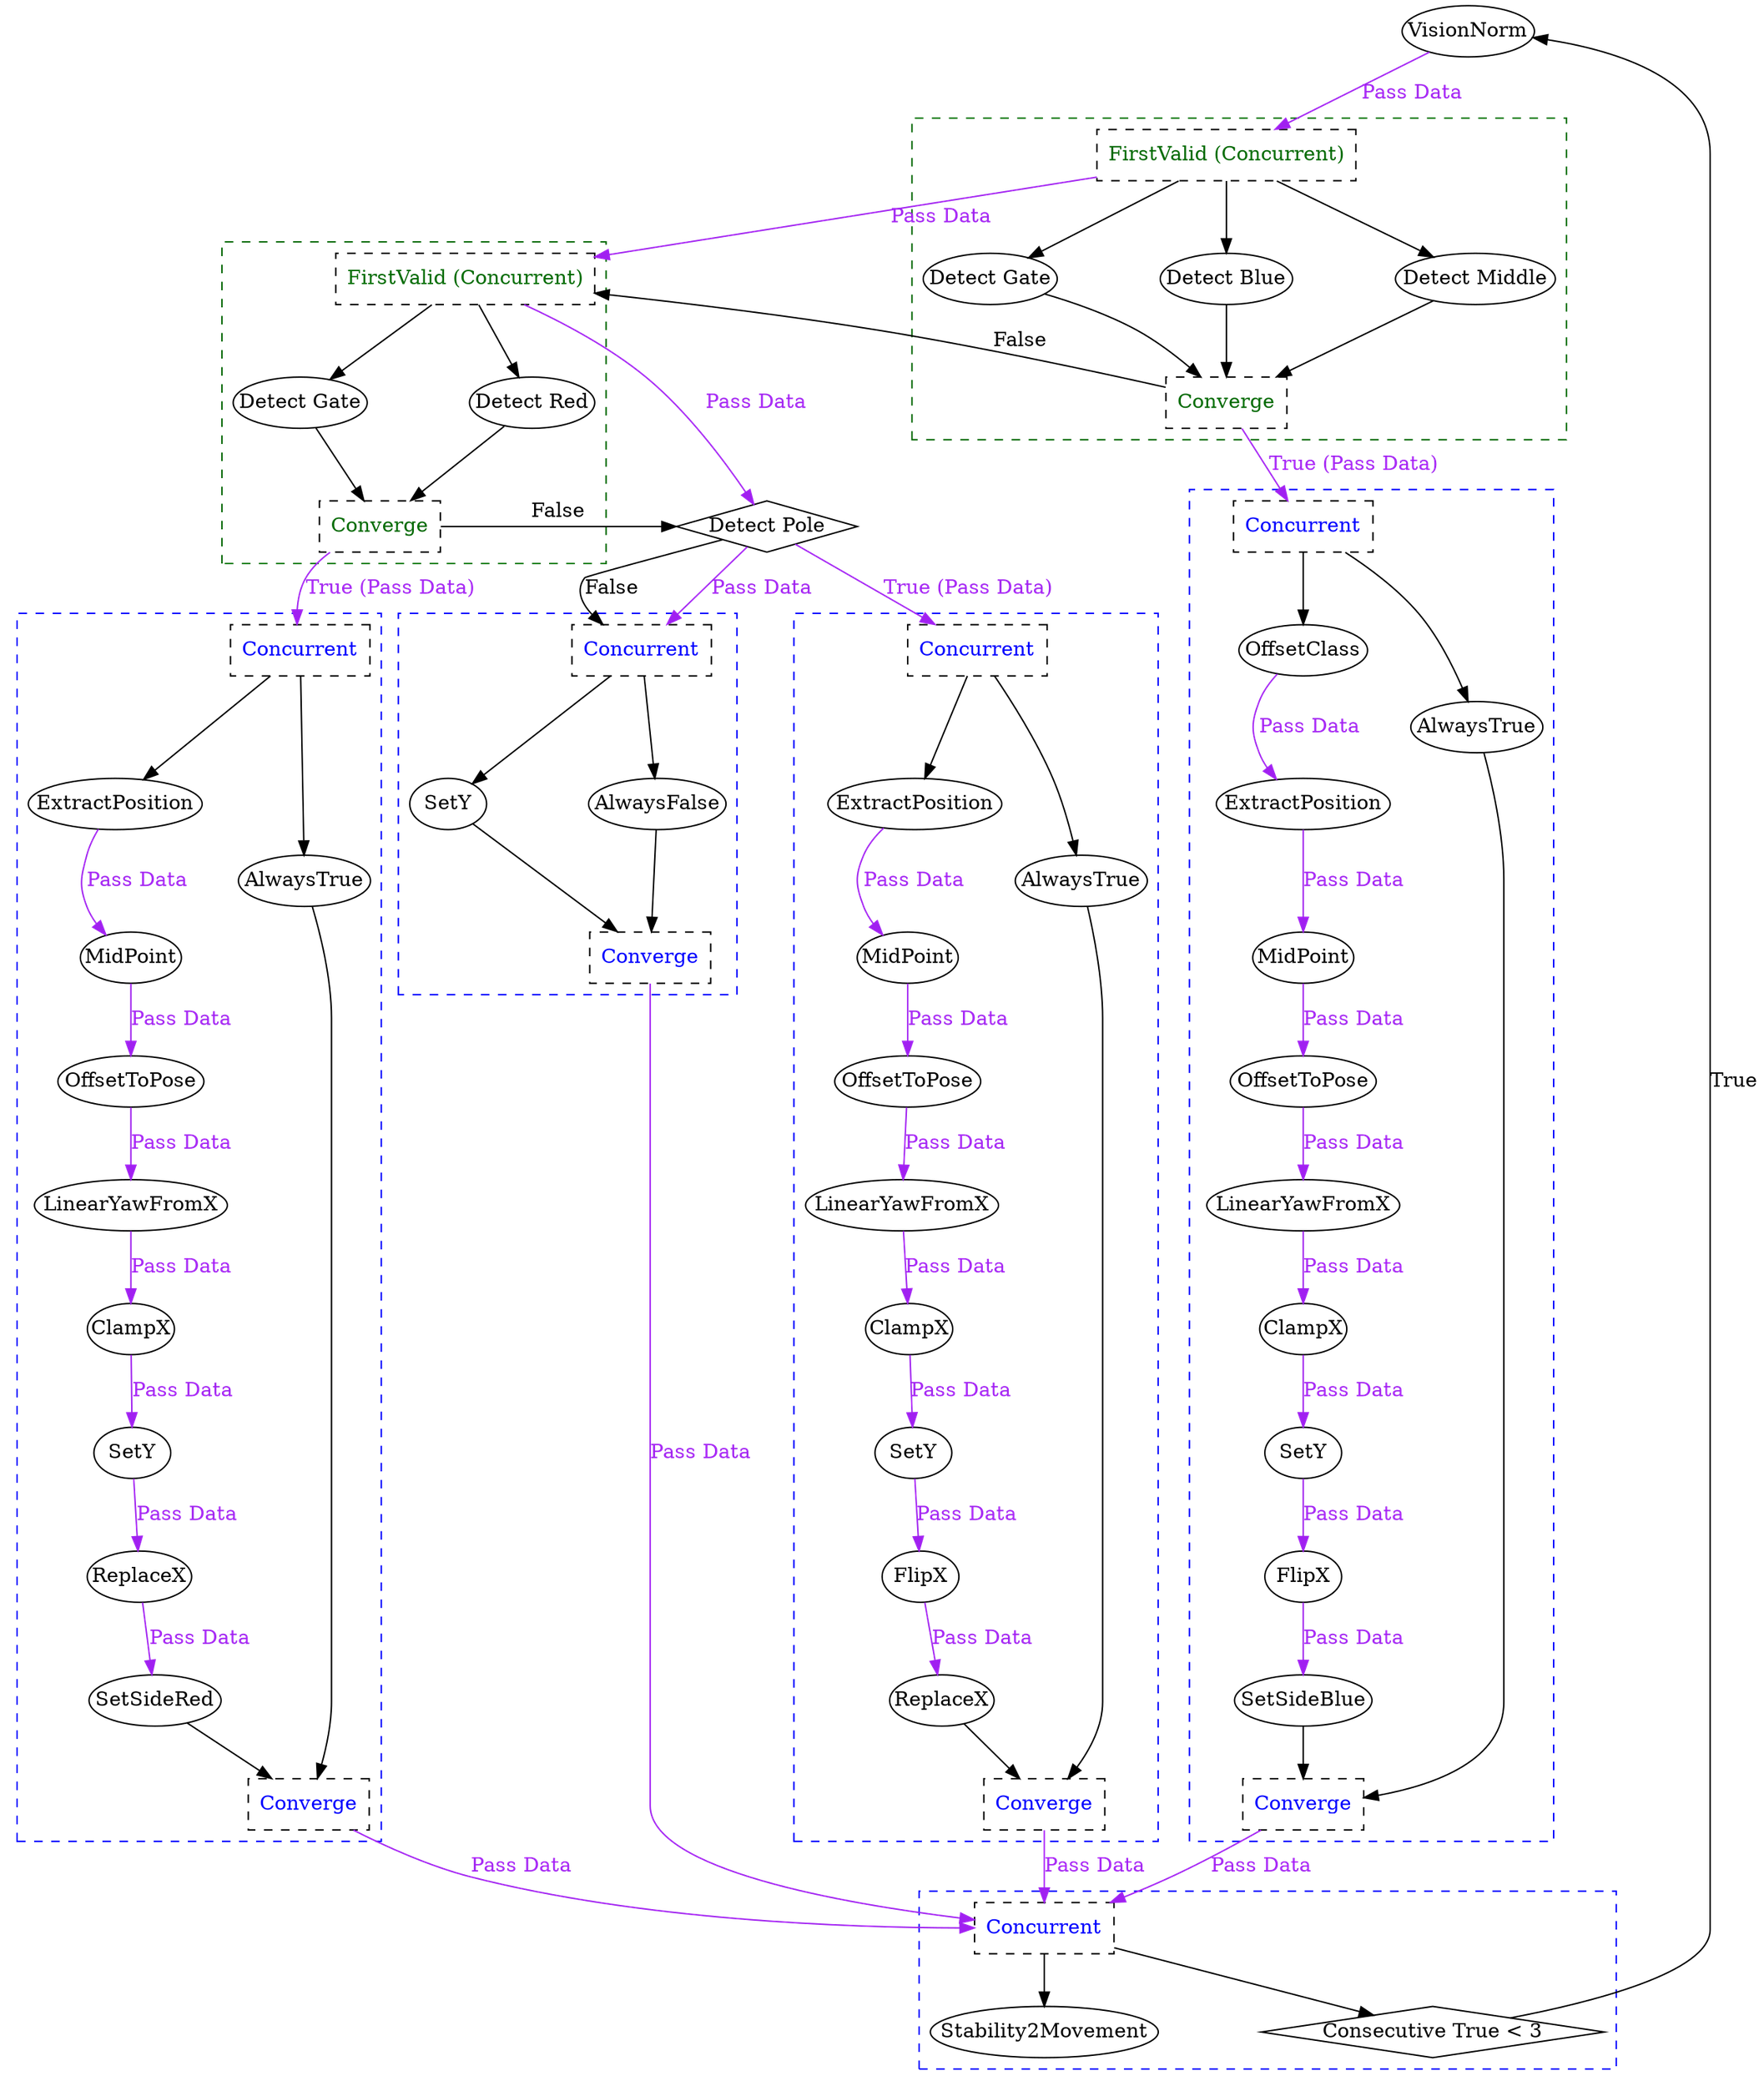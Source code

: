 digraph G {
	splines = true;
	nodesep = 1.0;
	bgcolor = "none"
	"2d07b820-7248-41ad-9ae3-81f2ce1d6dc5" [shape = diamond];
	"e5361816-8e8e-4e7c-9f29-a92ccb8bf839" [shape = diamond];
	"46ef3ef9-128d-409d-a9a9-b92bbffe881c" [shape = diamond];
	"a1a43aee-befe-479d-b17b-90fc4a931167" [shape = diamond];
	subgraph "cluster_eb0b2a9e-1303-4ae5-b420-3983bcba5ade" {
		style = dashed;
		color = blue;
		"9b167023-f933-446d-8d55-b11aa0c7aa53" -> "46da12a1-7c88-4af2-90cd-7ee41861eb93" [color = purple, fontcolor = purple, label = "Pass Data"];
		"5e9fbebc-68c2-41f7-9300-c58382f9b89b" -> "9b167023-f933-446d-8d55-b11aa0c7aa53" [color = purple, fontcolor = purple, label = "Pass Data"];
		"fe6b7162-1080-4624-8e6d-6e8e56ff8b6e" -> "5e9fbebc-68c2-41f7-9300-c58382f9b89b" [color = purple, fontcolor = purple, label = "Pass Data"];
		"79839177-8369-4509-8dce-111f612c2e4b" -> "fe6b7162-1080-4624-8e6d-6e8e56ff8b6e" [color = purple, fontcolor = purple, label = "Pass Data"];
		"01f5b355-22f6-416f-a8be-cbd454886e6b" -> "79839177-8369-4509-8dce-111f612c2e4b" [color = purple, fontcolor = purple, label = "Pass Data"];
		"b3df7bd2-885e-4ea1-8f8e-96d893415b40" -> "01f5b355-22f6-416f-a8be-cbd454886e6b" [color = purple, fontcolor = purple, label = "Pass Data"];
		"9fb7c076-4d36-45e6-a9d6-a08d98a3c36b" -> "b3df7bd2-885e-4ea1-8f8e-96d893415b40" [color = purple, fontcolor = purple, label = "Pass Data"];
		"a06ef951-8bcc-4c61-9984-18452c0c0860" -> "9fb7c076-4d36-45e6-a9d6-a08d98a3c36b" [color = purple, fontcolor = purple, label = "Pass Data"];
		"185f64cb-b9f8-4d0b-b0f5-04f54106bd06" -> "a06ef951-8bcc-4c61-9984-18452c0c0860";
		"185f64cb-b9f8-4d0b-b0f5-04f54106bd06" -> "2e331f14-9910-4dbc-bcbe-b328d422d01c";
		"46da12a1-7c88-4af2-90cd-7ee41861eb93" -> "adaa3fd0-e393-4a8a-bbb6-55fd2f8dda92";
		"2e331f14-9910-4dbc-bcbe-b328d422d01c" -> "adaa3fd0-e393-4a8a-bbb6-55fd2f8dda92";
		"185f64cb-b9f8-4d0b-b0f5-04f54106bd06" [label = "Concurrent", shape = box, fontcolor = blue, style = dashed];
		"a06ef951-8bcc-4c61-9984-18452c0c0860" [label = "OffsetClass", margin = 0];
		"9fb7c076-4d36-45e6-a9d6-a08d98a3c36b" [label = "ExtractPosition", margin = 0];
		"b3df7bd2-885e-4ea1-8f8e-96d893415b40" [label = "MidPoint", margin = 0];
		"01f5b355-22f6-416f-a8be-cbd454886e6b" [label = "OffsetToPose", margin = 0];
		"79839177-8369-4509-8dce-111f612c2e4b" [label = "LinearYawFromX", margin = 0];
		"fe6b7162-1080-4624-8e6d-6e8e56ff8b6e" [label = "ClampX", margin = 0];
		"5e9fbebc-68c2-41f7-9300-c58382f9b89b" [label = "SetY", margin = 0];
		"9b167023-f933-446d-8d55-b11aa0c7aa53" [label = "FlipX", margin = 0];
		"46da12a1-7c88-4af2-90cd-7ee41861eb93" [label = "SetSideBlue", margin = 0];
		"2e331f14-9910-4dbc-bcbe-b328d422d01c" [label = "AlwaysTrue", margin = 0];
		"adaa3fd0-e393-4a8a-bbb6-55fd2f8dda92" [label = "Converge", shape = box, fontcolor = blue, style = dashed];
	}
	
	subgraph "cluster_3f17e28e-ccc7-44da-a9cb-379e0eff0e19" {
		style = dashed;
		color = blue;
		"fb6039e4-f533-4ac3-8aa3-069fd5bf7688" -> "5dac7baf-fedd-4a74-af0f-6f57eb168468" [color = purple, fontcolor = purple, label = "Pass Data"];
		"afc96571-5452-418a-bd65-ca9adfff3484" -> "fb6039e4-f533-4ac3-8aa3-069fd5bf7688" [color = purple, fontcolor = purple, label = "Pass Data"];
		"e76e0de2-b687-454a-bcd8-1542f39c7ace" -> "afc96571-5452-418a-bd65-ca9adfff3484" [color = purple, fontcolor = purple, label = "Pass Data"];
		"8568bee7-4775-4e28-9b9a-67148fe51b2b" -> "e76e0de2-b687-454a-bcd8-1542f39c7ace" [color = purple, fontcolor = purple, label = "Pass Data"];
		"6a01cd7e-af6a-4534-a64a-6c778bb430cf" -> "8568bee7-4775-4e28-9b9a-67148fe51b2b" [color = purple, fontcolor = purple, label = "Pass Data"];
		"aa6ec5a1-6b6e-41dc-a82c-566ea22ad3b1" -> "6a01cd7e-af6a-4534-a64a-6c778bb430cf" [color = purple, fontcolor = purple, label = "Pass Data"];
		"4c5fe7e3-a251-478e-af54-2a39f31be91a" -> "aa6ec5a1-6b6e-41dc-a82c-566ea22ad3b1" [color = purple, fontcolor = purple, label = "Pass Data"];
		"1d915a47-3546-44ab-b47e-e5d2676be05d" -> "4c5fe7e3-a251-478e-af54-2a39f31be91a";
		"1d915a47-3546-44ab-b47e-e5d2676be05d" -> "9893dd2f-55b1-4eec-b278-4e281f4e05e8";
		"5dac7baf-fedd-4a74-af0f-6f57eb168468" -> "8f0c5d35-f592-46ed-9216-39aef4f15626";
		"9893dd2f-55b1-4eec-b278-4e281f4e05e8" -> "8f0c5d35-f592-46ed-9216-39aef4f15626";
		"1d915a47-3546-44ab-b47e-e5d2676be05d" [label = "Concurrent", shape = box, fontcolor = blue, style = dashed];
		"4c5fe7e3-a251-478e-af54-2a39f31be91a" [label = "ExtractPosition", margin = 0];
		"aa6ec5a1-6b6e-41dc-a82c-566ea22ad3b1" [label = "MidPoint", margin = 0];
		"6a01cd7e-af6a-4534-a64a-6c778bb430cf" [label = "OffsetToPose", margin = 0];
		"8568bee7-4775-4e28-9b9a-67148fe51b2b" [label = "LinearYawFromX", margin = 0];
		"e76e0de2-b687-454a-bcd8-1542f39c7ace" [label = "ClampX", margin = 0];
		"afc96571-5452-418a-bd65-ca9adfff3484" [label = "SetY", margin = 0];
		"fb6039e4-f533-4ac3-8aa3-069fd5bf7688" [label = "ReplaceX", margin = 0];
		"5dac7baf-fedd-4a74-af0f-6f57eb168468" [label = "SetSideRed", margin = 0];
		"9893dd2f-55b1-4eec-b278-4e281f4e05e8" [label = "AlwaysTrue", margin = 0];
		"8f0c5d35-f592-46ed-9216-39aef4f15626" [label = "Converge", shape = box, fontcolor = blue, style = dashed];
	}
	
	subgraph "cluster_9198f5fd-d858-4f8e-b8d3-5522bee0d244" {
		style = dashed;
		color = blue;
		"a1f33cdf-37db-4b7b-bcee-a136c0e01db9" -> "58aac1ae-505d-40fb-9088-f64472077cbe" [color = purple, fontcolor = purple, label = "Pass Data"];
		"040c4060-a19c-47a2-9138-707b7e53c79b" -> "a1f33cdf-37db-4b7b-bcee-a136c0e01db9" [color = purple, fontcolor = purple, label = "Pass Data"];
		"b7eb7081-d420-47cd-a6f0-8fad660d80be" -> "040c4060-a19c-47a2-9138-707b7e53c79b" [color = purple, fontcolor = purple, label = "Pass Data"];
		"c5b5aac9-d8d9-4c80-8d26-8be1495383d0" -> "b7eb7081-d420-47cd-a6f0-8fad660d80be" [color = purple, fontcolor = purple, label = "Pass Data"];
		"6c47a998-d0df-4006-badd-a844494fde44" -> "c5b5aac9-d8d9-4c80-8d26-8be1495383d0" [color = purple, fontcolor = purple, label = "Pass Data"];
		"86e3e0b7-d0ae-4b68-b616-3a7deb6e1898" -> "6c47a998-d0df-4006-badd-a844494fde44" [color = purple, fontcolor = purple, label = "Pass Data"];
		"ffb4107f-4358-4461-97ff-dba2997ded87" -> "86e3e0b7-d0ae-4b68-b616-3a7deb6e1898" [color = purple, fontcolor = purple, label = "Pass Data"];
		"d0af5474-f68d-4b89-84f9-6b94ad873eab" -> "ffb4107f-4358-4461-97ff-dba2997ded87";
		"d0af5474-f68d-4b89-84f9-6b94ad873eab" -> "4a1e08a8-fd2f-4bce-9fb8-1a70649bdc22";
		"58aac1ae-505d-40fb-9088-f64472077cbe" -> "dd31a2ef-3b51-448e-93d1-1677155ac72d";
		"4a1e08a8-fd2f-4bce-9fb8-1a70649bdc22" -> "dd31a2ef-3b51-448e-93d1-1677155ac72d";
		"d0af5474-f68d-4b89-84f9-6b94ad873eab" [label = "Concurrent", shape = box, fontcolor = blue, style = dashed];
		"ffb4107f-4358-4461-97ff-dba2997ded87" [label = "ExtractPosition", margin = 0];
		"86e3e0b7-d0ae-4b68-b616-3a7deb6e1898" [label = "MidPoint", margin = 0];
		"6c47a998-d0df-4006-badd-a844494fde44" [label = "OffsetToPose", margin = 0];
		"c5b5aac9-d8d9-4c80-8d26-8be1495383d0" [label = "LinearYawFromX", margin = 0];
		"b7eb7081-d420-47cd-a6f0-8fad660d80be" [label = "ClampX", margin = 0];
		"040c4060-a19c-47a2-9138-707b7e53c79b" [label = "SetY", margin = 0];
		"a1f33cdf-37db-4b7b-bcee-a136c0e01db9" [label = "FlipX", margin = 0];
		"58aac1ae-505d-40fb-9088-f64472077cbe" [label = "ReplaceX", margin = 0];
		"4a1e08a8-fd2f-4bce-9fb8-1a70649bdc22" [label = "AlwaysTrue", margin = 0];
		"dd31a2ef-3b51-448e-93d1-1677155ac72d" [label = "Converge", shape = box, fontcolor = blue, style = dashed];
	}
	
	subgraph "cluster_d890a9a8-32e2-494a-8105-8eeb0a55c129" {
		style = dashed;
		color = blue;
		"4a1f079d-759d-42b9-86db-fb10cb6eab72" -> "97a95816-ff44-427b-aa42-b6b5b1e9a643";
		"4a1f079d-759d-42b9-86db-fb10cb6eab72" -> "60eaccd0-5a88-454c-8429-3bec54f0ba01";
		"97a95816-ff44-427b-aa42-b6b5b1e9a643" -> "2088d6d9-1cab-4cc7-9afb-3065e0c2fb15";
		"60eaccd0-5a88-454c-8429-3bec54f0ba01" -> "2088d6d9-1cab-4cc7-9afb-3065e0c2fb15";
		"4a1f079d-759d-42b9-86db-fb10cb6eab72" [label = "Concurrent", shape = box, fontcolor = blue, style = dashed];
		"97a95816-ff44-427b-aa42-b6b5b1e9a643" [label = "SetY", margin = 0];
		"60eaccd0-5a88-454c-8429-3bec54f0ba01" [label = "AlwaysFalse", margin = 0];
		"2088d6d9-1cab-4cc7-9afb-3065e0c2fb15" [label = "Converge", shape = box, fontcolor = blue, style = dashed];
	}
	
	subgraph "cluster_c82217ff-a091-42e3-8ba9-f149d5e44401" {
		style = dashed;
		color = darkgreen;
		"031c9c76-06db-4132-965d-4ef29d1fd306" -> "02888116-3d87-42a5-8500-c42e8a8100dc";
		"031c9c76-06db-4132-965d-4ef29d1fd306" -> "e985072f-49b0-403a-91db-4fde9f7ebea0";
		"02888116-3d87-42a5-8500-c42e8a8100dc" -> "e5361816-8e8e-4e7c-9f29-a92ccb8bf839";
		"e985072f-49b0-403a-91db-4fde9f7ebea0" -> "e5361816-8e8e-4e7c-9f29-a92ccb8bf839";
		"031c9c76-06db-4132-965d-4ef29d1fd306" [label = "FirstValid (Concurrent)", shape = box, fontcolor = darkgreen, style = dashed];
		"02888116-3d87-42a5-8500-c42e8a8100dc" [label = "Detect Gate", margin = 0];
		"e985072f-49b0-403a-91db-4fde9f7ebea0" [label = "Detect Red", margin = 0];
		"e5361816-8e8e-4e7c-9f29-a92ccb8bf839" [label = "Converge", shape = box, fontcolor = darkgreen, style = dashed];
	}
	
	subgraph "cluster_36db5104-5bf0-4fcd-bdc3-0d3cd220edf2" {
		style = dashed;
		color = darkgreen;
		"5c4e2c84-f0f3-488f-b26e-e54b6d1413bd" -> "aae4c6d8-49e0-491b-98cc-9c576f9641ff";
		"5c4e2c84-f0f3-488f-b26e-e54b6d1413bd" -> "551e00c2-17b2-4485-8acd-1da02fd4a1d0";
		"5c4e2c84-f0f3-488f-b26e-e54b6d1413bd" -> "0f04bc6e-995b-4500-ac21-6c331e44c57a";
		"aae4c6d8-49e0-491b-98cc-9c576f9641ff" -> "46ef3ef9-128d-409d-a9a9-b92bbffe881c";
		"551e00c2-17b2-4485-8acd-1da02fd4a1d0" -> "46ef3ef9-128d-409d-a9a9-b92bbffe881c";
		"0f04bc6e-995b-4500-ac21-6c331e44c57a" -> "46ef3ef9-128d-409d-a9a9-b92bbffe881c";
		"5c4e2c84-f0f3-488f-b26e-e54b6d1413bd" [label = "FirstValid (Concurrent)", shape = box, fontcolor = darkgreen, style = dashed];
		"aae4c6d8-49e0-491b-98cc-9c576f9641ff" [label = "Detect Gate", margin = 0];
		"551e00c2-17b2-4485-8acd-1da02fd4a1d0" [label = "Detect Blue", margin = 0];
		"0f04bc6e-995b-4500-ac21-6c331e44c57a" [label = "Detect Middle", margin = 0];
		"46ef3ef9-128d-409d-a9a9-b92bbffe881c" [label = "Converge", shape = box, fontcolor = darkgreen, style = dashed];
	}
	
	subgraph "cluster_f448833b-050c-4415-9363-cf520fbfc2d8" {
		style = dashed;
		color = blue;
		"cb5ed197-6195-4f53-81fa-6ceef4d94e26" -> "09e0e4dc-408e-4c94-8268-cb54cdd98836";
		"cb5ed197-6195-4f53-81fa-6ceef4d94e26" -> "a1a43aee-befe-479d-b17b-90fc4a931167";
		"cb5ed197-6195-4f53-81fa-6ceef4d94e26" [label = "Concurrent", shape = box, fontcolor = blue, style = dashed];
		"09e0e4dc-408e-4c94-8268-cb54cdd98836" [label = "Stability2Movement", margin = 0];
		"a1a43aee-befe-479d-b17b-90fc4a931167" [label = "Consecutive True < 3", margin = 0];
	}
	
	"2d07b820-7248-41ad-9ae3-81f2ce1d6dc5" -> "d0af5474-f68d-4b89-84f9-6b94ad873eab" [color = purple, fontcolor = purple, label = "True (Pass Data)"];
	"2d07b820-7248-41ad-9ae3-81f2ce1d6dc5" -> "4a1f079d-759d-42b9-86db-fb10cb6eab72" [label = "False"];
	"2d07b820-7248-41ad-9ae3-81f2ce1d6dc5" -> "4a1f079d-759d-42b9-86db-fb10cb6eab72" [color = purple, fontcolor = purple, label = "Pass Data"];
	"e5361816-8e8e-4e7c-9f29-a92ccb8bf839" -> "1d915a47-3546-44ab-b47e-e5d2676be05d" [color = purple, fontcolor = purple, label = "True (Pass Data)"];
	"e5361816-8e8e-4e7c-9f29-a92ccb8bf839" -> "2d07b820-7248-41ad-9ae3-81f2ce1d6dc5" [label = "False"];
	"031c9c76-06db-4132-965d-4ef29d1fd306" -> "2d07b820-7248-41ad-9ae3-81f2ce1d6dc5" [color = purple, fontcolor = purple, label = "Pass Data"];
	"46ef3ef9-128d-409d-a9a9-b92bbffe881c" -> "185f64cb-b9f8-4d0b-b0f5-04f54106bd06" [color = purple, fontcolor = purple, label = "True (Pass Data)"];
	"46ef3ef9-128d-409d-a9a9-b92bbffe881c" -> "031c9c76-06db-4132-965d-4ef29d1fd306" [label = "False"];
	"5c4e2c84-f0f3-488f-b26e-e54b6d1413bd" -> "031c9c76-06db-4132-965d-4ef29d1fd306" [color = purple, fontcolor = purple, label = "Pass Data"];
	"adaa3fd0-e393-4a8a-bbb6-55fd2f8dda92" -> "cb5ed197-6195-4f53-81fa-6ceef4d94e26" [color = purple, fontcolor = purple, label = "Pass Data"];
	"8f0c5d35-f592-46ed-9216-39aef4f15626" -> "cb5ed197-6195-4f53-81fa-6ceef4d94e26" [color = purple, fontcolor = purple, label = "Pass Data"];
	"dd31a2ef-3b51-448e-93d1-1677155ac72d" -> "cb5ed197-6195-4f53-81fa-6ceef4d94e26" [color = purple, fontcolor = purple, label = "Pass Data"];
	"2088d6d9-1cab-4cc7-9afb-3065e0c2fb15" -> "cb5ed197-6195-4f53-81fa-6ceef4d94e26" [color = purple, fontcolor = purple, label = "Pass Data"];
	"540eab1a-b08f-4526-8369-7d728e0629b8" -> "5c4e2c84-f0f3-488f-b26e-e54b6d1413bd" [color = purple, fontcolor = purple, label = "Pass Data"];
	"a1a43aee-befe-479d-b17b-90fc4a931167" -> "540eab1a-b08f-4526-8369-7d728e0629b8" [label = "True"];
	"540eab1a-b08f-4526-8369-7d728e0629b8" [label = "VisionNorm", margin = 0];
	"2d07b820-7248-41ad-9ae3-81f2ce1d6dc5" [label = "Detect Pole", margin = 0];
}
